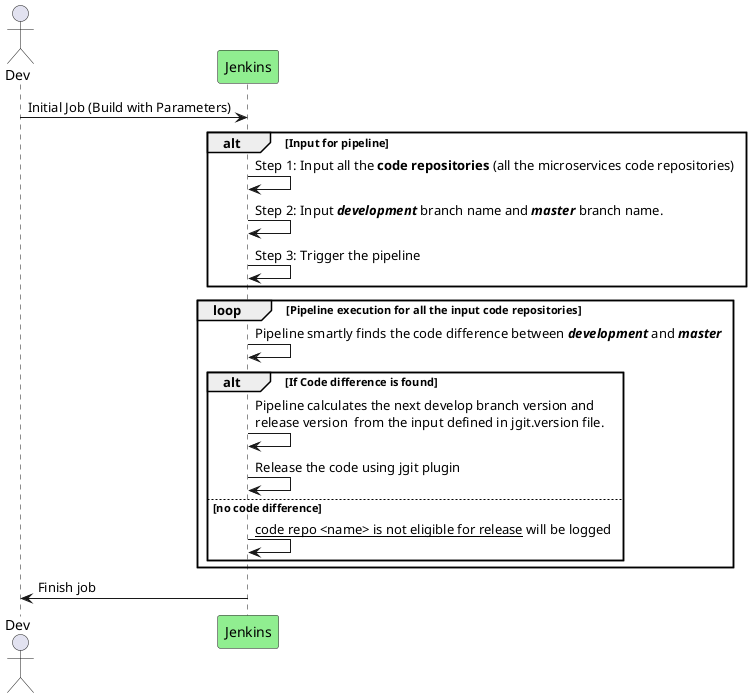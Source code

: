 @startuml
actor "Dev" as dev
participant "Jenkins" as jenkin #lightgreen

dev -> jenkin : Initial Job (Build with Parameters)


alt Input for pipeline
jenkin -> jenkin: Step 1: Input all the **code repositories** (all the microservices code repositories)
jenkin -> jenkin: Step 2: Input **//development//** branch name and **//master//** branch name.
jenkin -> jenkin: Step 3: Trigger the pipeline
end

loop Pipeline execution for all the input code repositories
    jenkin -> jenkin: Pipeline smartly finds the code difference between **//development//** and **//master//**
    alt If Code difference is found
       jenkin -> jenkin: Pipeline calculates the next develop branch version and\nrelease version  from the input defined in jgit.version file.
       jenkin -> jenkin: Release the code using jgit plugin

    else no code difference
        jenkin -> jenkin: __code repo <name> is not eligible for release__ will be logged
    end
end
jenkin -> dev: Finish job
@enduml